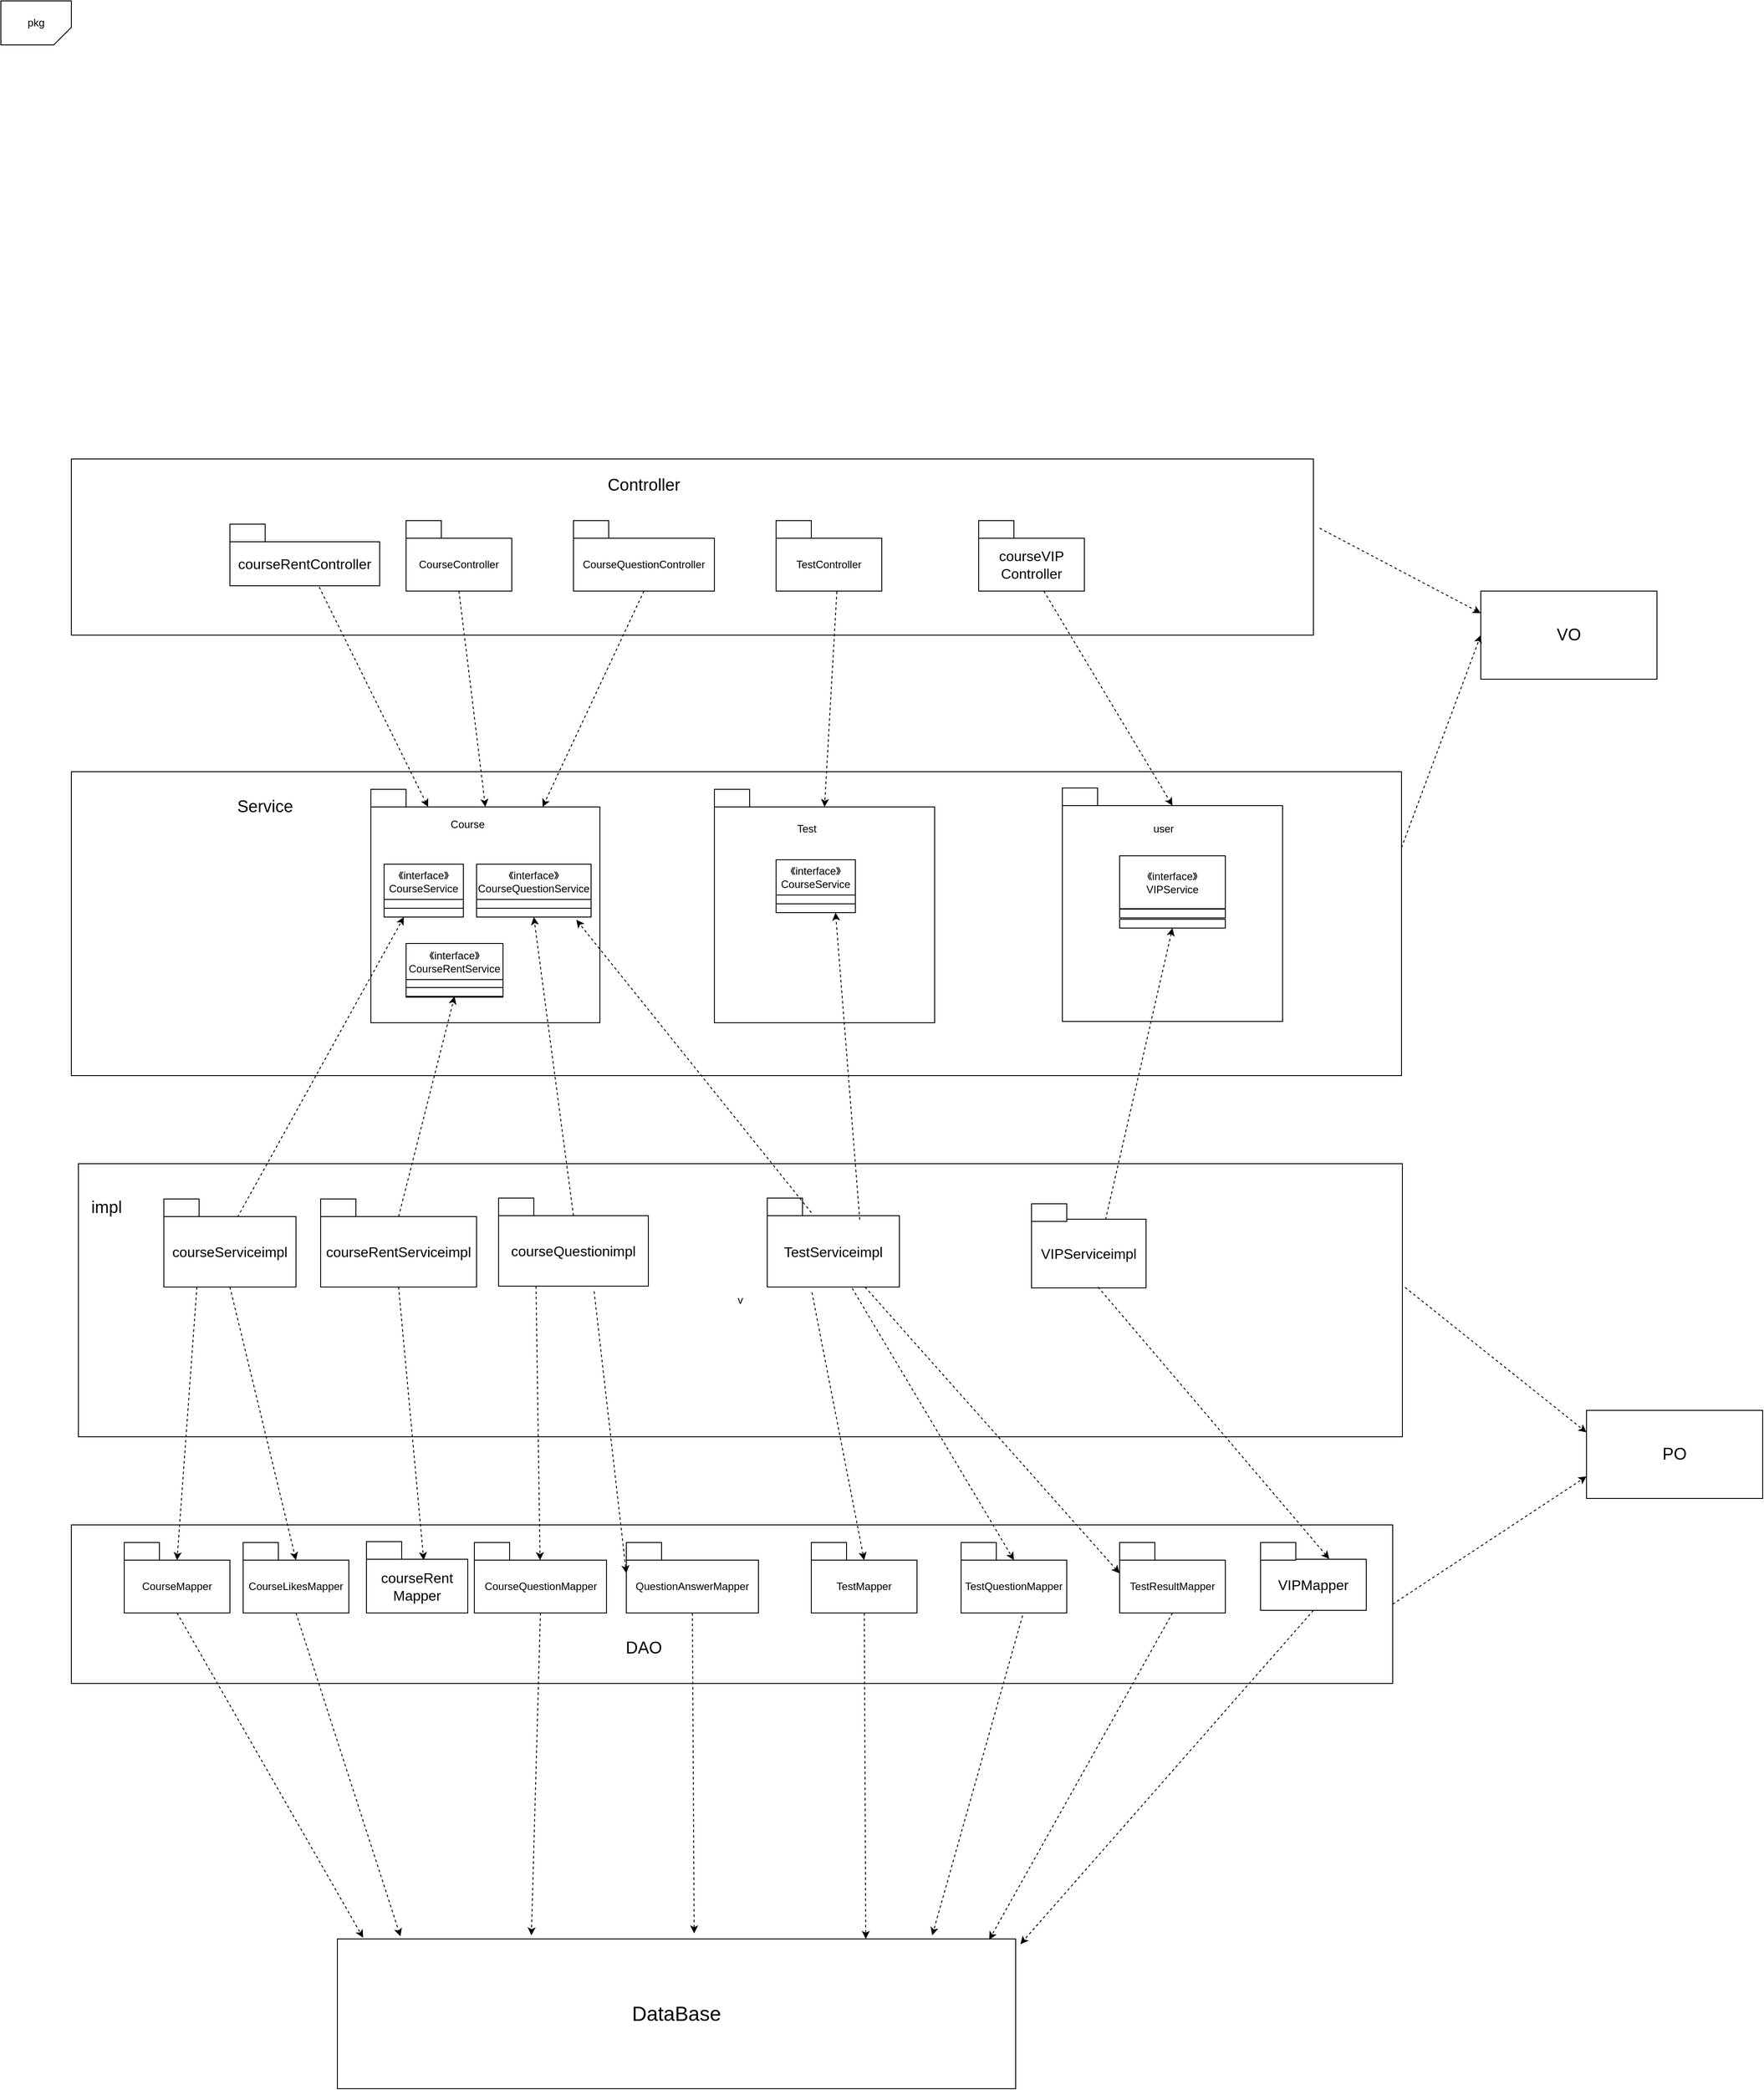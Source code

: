 <mxfile version="12.2.4" pages="1"><diagram id="tfKe_wLez0hzin0b_gXy" name="Page-1"><mxGraphModel dx="1240" dy="915" grid="1" gridSize="10" guides="1" tooltips="1" connect="1" arrows="1" fold="1" page="1" pageScale="1" pageWidth="827" pageHeight="1169" math="0" shadow="0"><root><mxCell id="0"/><mxCell id="1" parent="0"/><mxCell id="202" value="v" style="rounded=0;whiteSpace=wrap;html=1;" parent="1" vertex="1"><mxGeometry x="148" y="1360" width="1503" height="310" as="geometry"/></mxCell><mxCell id="147" value="" style="rounded=0;whiteSpace=wrap;html=1;" parent="1" vertex="1"><mxGeometry x="140" y="1770" width="1500" height="180" as="geometry"/></mxCell><mxCell id="144" value="" style="rounded=0;whiteSpace=wrap;html=1;" parent="1" vertex="1"><mxGeometry x="140" y="915" width="1510" height="345" as="geometry"/></mxCell><mxCell id="140" value="" style="rounded=0;whiteSpace=wrap;html=1;" parent="1" vertex="1"><mxGeometry x="140" y="560" width="1410" height="200" as="geometry"/></mxCell><mxCell id="97" value="pkg" style="shape=card;whiteSpace=wrap;html=1;direction=west;size=20;" parent="1" vertex="1"><mxGeometry x="60" y="40" width="80" height="50" as="geometry"/></mxCell><mxCell id="98" value="CourseController" style="rounded=0;whiteSpace=wrap;html=1;" parent="1" vertex="1"><mxGeometry x="520" y="650" width="120" height="60" as="geometry"/></mxCell><mxCell id="99" value="CourseQuestionController" style="rounded=0;whiteSpace=wrap;html=1;" parent="1" vertex="1"><mxGeometry x="710" y="650" width="160" height="60" as="geometry"/></mxCell><mxCell id="100" value="TestController" style="rounded=0;whiteSpace=wrap;html=1;" parent="1" vertex="1"><mxGeometry x="940" y="650" width="120" height="60" as="geometry"/></mxCell><mxCell id="101" value="" style="rounded=0;whiteSpace=wrap;html=1;" parent="1" vertex="1"><mxGeometry x="520" y="630" width="40" height="20" as="geometry"/></mxCell><mxCell id="102" value="" style="rounded=0;whiteSpace=wrap;html=1;" parent="1" vertex="1"><mxGeometry x="710" y="630" width="40" height="20" as="geometry"/></mxCell><mxCell id="103" value="" style="rounded=0;whiteSpace=wrap;html=1;" parent="1" vertex="1"><mxGeometry x="940" y="630" width="40" height="20" as="geometry"/></mxCell><mxCell id="104" value="" style="rounded=0;whiteSpace=wrap;html=1;" parent="1" vertex="1"><mxGeometry x="480" y="955" width="260" height="245" as="geometry"/></mxCell><mxCell id="105" value="" style="rounded=0;whiteSpace=wrap;html=1;" parent="1" vertex="1"><mxGeometry x="480" y="935" width="40" height="20" as="geometry"/></mxCell><mxCell id="108" value="" style="rounded=0;whiteSpace=wrap;html=1;" parent="1" vertex="1"><mxGeometry x="870" y="955" width="250" height="245" as="geometry"/></mxCell><mxCell id="109" value="" style="rounded=0;whiteSpace=wrap;html=1;" parent="1" vertex="1"><mxGeometry x="870" y="935" width="40" height="20" as="geometry"/></mxCell><mxCell id="110" value="CourseMapper" style="rounded=0;whiteSpace=wrap;html=1;" parent="1" vertex="1"><mxGeometry x="200" y="1810" width="120" height="60" as="geometry"/></mxCell><mxCell id="111" value="CourseLikesMapper" style="rounded=0;whiteSpace=wrap;html=1;" parent="1" vertex="1"><mxGeometry x="335" y="1810" width="120" height="60" as="geometry"/></mxCell><mxCell id="112" value="CourseQuestionMapper" style="rounded=0;whiteSpace=wrap;html=1;" parent="1" vertex="1"><mxGeometry x="597.5" y="1810" width="150" height="60" as="geometry"/></mxCell><mxCell id="114" value="QuestionAnswerMapper" style="rounded=0;whiteSpace=wrap;html=1;" parent="1" vertex="1"><mxGeometry x="770" y="1810" width="150" height="60" as="geometry"/></mxCell><mxCell id="115" value="TestMapper" style="rounded=0;whiteSpace=wrap;html=1;" parent="1" vertex="1"><mxGeometry x="980" y="1810" width="120" height="60" as="geometry"/></mxCell><mxCell id="116" value="" style="rounded=0;whiteSpace=wrap;html=1;" parent="1" vertex="1"><mxGeometry x="980" y="1790" width="40" height="20" as="geometry"/></mxCell><mxCell id="117" value="TestQuestionMapper" style="rounded=0;whiteSpace=wrap;html=1;" parent="1" vertex="1"><mxGeometry x="1150" y="1810" width="120" height="60" as="geometry"/></mxCell><mxCell id="118" value="" style="rounded=0;whiteSpace=wrap;html=1;" parent="1" vertex="1"><mxGeometry x="1150" y="1790" width="40" height="20" as="geometry"/></mxCell><mxCell id="119" value="TestResultMapper" style="rounded=0;whiteSpace=wrap;html=1;" parent="1" vertex="1"><mxGeometry x="1330" y="1810" width="120" height="60" as="geometry"/></mxCell><mxCell id="120" value="" style="rounded=0;whiteSpace=wrap;html=1;" parent="1" vertex="1"><mxGeometry x="1330" y="1790" width="40" height="20" as="geometry"/></mxCell><mxCell id="123" value="" style="rounded=0;whiteSpace=wrap;html=1;" parent="1" vertex="1"><mxGeometry x="200" y="1790" width="40" height="20" as="geometry"/></mxCell><mxCell id="124" value="" style="rounded=0;whiteSpace=wrap;html=1;" parent="1" vertex="1"><mxGeometry x="335" y="1790" width="40" height="20" as="geometry"/></mxCell><mxCell id="125" value="" style="rounded=0;whiteSpace=wrap;html=1;" parent="1" vertex="1"><mxGeometry x="597.5" y="1790" width="40" height="20" as="geometry"/></mxCell><mxCell id="126" value="" style="rounded=0;whiteSpace=wrap;html=1;" parent="1" vertex="1"><mxGeometry x="770" y="1790" width="40" height="20" as="geometry"/></mxCell><mxCell id="128" value="" style="endArrow=classic;html=1;exitX=0.5;exitY=1;exitDx=0;exitDy=0;entryX=0.5;entryY=0;entryDx=0;entryDy=0;dashed=1;" parent="1" source="98" target="104" edge="1"><mxGeometry width="50" height="50" relative="1" as="geometry"><mxPoint x="580" y="1010" as="sourcePoint"/><mxPoint x="630" y="960" as="targetPoint"/></mxGeometry></mxCell><mxCell id="129" value="" style="endArrow=classic;html=1;dashed=1;entryX=0.75;entryY=0;entryDx=0;entryDy=0;exitX=0.5;exitY=1;exitDx=0;exitDy=0;" parent="1" source="99" target="104" edge="1"><mxGeometry width="50" height="50" relative="1" as="geometry"><mxPoint x="790" y="940" as="sourcePoint"/><mxPoint x="790" y="955" as="targetPoint"/></mxGeometry></mxCell><mxCell id="130" value="" style="endArrow=classic;html=1;dashed=1;exitX=0.575;exitY=1.008;exitDx=0;exitDy=0;exitPerimeter=0;entryX=0.5;entryY=0;entryDx=0;entryDy=0;" parent="1" source="100" target="108" edge="1"><mxGeometry width="50" height="50" relative="1" as="geometry"><mxPoint x="1015" y="1020" as="sourcePoint"/><mxPoint x="1065" y="970" as="targetPoint"/></mxGeometry></mxCell><mxCell id="131" value="" style="endArrow=classic;html=1;dashed=1;exitX=0.25;exitY=1;exitDx=0;exitDy=0;entryX=0.5;entryY=0;entryDx=0;entryDy=0;" parent="1" source="193" target="110" edge="1"><mxGeometry width="50" height="50" relative="1" as="geometry"><mxPoint x="470" y="1240" as="sourcePoint"/><mxPoint x="280" y="1290" as="targetPoint"/></mxGeometry></mxCell><mxCell id="132" value="" style="endArrow=classic;html=1;dashed=1;exitX=0.5;exitY=1;exitDx=0;exitDy=0;entryX=0.5;entryY=0;entryDx=0;entryDy=0;" parent="1" source="193" target="111" edge="1"><mxGeometry width="50" height="50" relative="1" as="geometry"><mxPoint x="560" y="1220" as="sourcePoint"/><mxPoint x="610" y="1170" as="targetPoint"/></mxGeometry></mxCell><mxCell id="137" value="" style="endArrow=classic;html=1;dashed=1;exitX=0.338;exitY=1.074;exitDx=0;exitDy=0;entryX=0.5;entryY=0;entryDx=0;entryDy=0;exitPerimeter=0;" parent="1" source="196" target="115" edge="1"><mxGeometry width="50" height="50" relative="1" as="geometry"><mxPoint x="1015" y="1220" as="sourcePoint"/><mxPoint x="1065" y="1170" as="targetPoint"/></mxGeometry></mxCell><mxCell id="138" value="" style="endArrow=classic;html=1;dashed=1;exitX=0.643;exitY=1.018;exitDx=0;exitDy=0;entryX=0.5;entryY=0;entryDx=0;entryDy=0;exitPerimeter=0;" parent="1" source="196" target="117" edge="1"><mxGeometry width="50" height="50" relative="1" as="geometry"><mxPoint x="1110" y="1200" as="sourcePoint"/><mxPoint x="1160" y="1150" as="targetPoint"/></mxGeometry></mxCell><mxCell id="139" value="" style="endArrow=classic;html=1;dashed=1;entryX=0;entryY=0.25;entryDx=0;entryDy=0;" parent="1" source="196" target="119" edge="1"><mxGeometry width="50" height="50" relative="1" as="geometry"><mxPoint x="1150" y="1180" as="sourcePoint"/><mxPoint x="1200" y="1130" as="targetPoint"/></mxGeometry></mxCell><mxCell id="143" value="&lt;font style=&quot;font-size: 19px&quot;&gt;Controller&lt;/font&gt;" style="text;html=1;strokeColor=none;fillColor=none;align=center;verticalAlign=middle;whiteSpace=wrap;rounded=0;" parent="1" vertex="1"><mxGeometry x="770" y="580" width="40" height="20" as="geometry"/></mxCell><mxCell id="146" value="&lt;font style=&quot;font-size: 19px&quot;&gt;Service&lt;/font&gt;" style="text;html=1;strokeColor=none;fillColor=none;align=center;verticalAlign=middle;whiteSpace=wrap;rounded=0;" parent="1" vertex="1"><mxGeometry x="340" y="945" width="40" height="20" as="geometry"/></mxCell><mxCell id="149" value="&lt;font style=&quot;font-size: 19px&quot;&gt;DAO&lt;/font&gt;" style="text;html=1;strokeColor=none;fillColor=none;align=center;verticalAlign=middle;whiteSpace=wrap;rounded=0;" parent="1" vertex="1"><mxGeometry x="770" y="1900" width="40" height="20" as="geometry"/></mxCell><mxCell id="156" value="&lt;font style=&quot;font-size: 19px&quot;&gt;PO&lt;/font&gt;&lt;br&gt;" style="rounded=0;whiteSpace=wrap;html=1;" parent="1" vertex="1"><mxGeometry x="1860" y="1640" width="200" height="100" as="geometry"/></mxCell><mxCell id="157" value="&lt;font style=&quot;font-size: 19px&quot;&gt;VO&lt;/font&gt;" style="rounded=0;whiteSpace=wrap;html=1;" parent="1" vertex="1"><mxGeometry x="1740" y="710" width="200" height="100" as="geometry"/></mxCell><mxCell id="158" value="" style="endArrow=classic;html=1;dashed=1;exitX=1.005;exitY=0.393;exitDx=0;exitDy=0;exitPerimeter=0;entryX=0;entryY=0.25;entryDx=0;entryDy=0;" parent="1" source="140" target="157" edge="1"><mxGeometry width="50" height="50" relative="1" as="geometry"><mxPoint x="1650" y="750" as="sourcePoint"/><mxPoint x="1970" y="770" as="targetPoint"/></mxGeometry></mxCell><mxCell id="159" value="" style="endArrow=classic;html=1;dashed=1;entryX=0;entryY=0.5;entryDx=0;entryDy=0;exitX=1;exitY=0.25;exitDx=0;exitDy=0;" parent="1" source="144" target="157" edge="1"><mxGeometry width="50" height="50" relative="1" as="geometry"><mxPoint x="1550" y="1144" as="sourcePoint"/><mxPoint x="1680" y="1144" as="targetPoint"/></mxGeometry></mxCell><mxCell id="160" value="" style="endArrow=classic;html=1;dashed=1;entryX=0;entryY=0.75;entryDx=0;entryDy=0;exitX=1;exitY=0.5;exitDx=0;exitDy=0;" parent="1" source="147" target="156" edge="1"><mxGeometry width="50" height="50" relative="1" as="geometry"><mxPoint x="1550" y="1165" as="sourcePoint"/><mxPoint x="1840" y="1215" as="targetPoint"/></mxGeometry></mxCell><mxCell id="161" value="" style="endArrow=classic;html=1;dashed=1;entryX=0;entryY=0.25;entryDx=0;entryDy=0;exitX=1.002;exitY=0.453;exitDx=0;exitDy=0;exitPerimeter=0;" parent="1" source="202" target="156" edge="1"><mxGeometry width="50" height="50" relative="1" as="geometry"><mxPoint x="1550" y="1430" as="sourcePoint"/><mxPoint x="1700" y="1420" as="targetPoint"/></mxGeometry></mxCell><mxCell id="162" value="&lt;font style=&quot;font-size: 23px&quot;&gt;DataBase&lt;/font&gt;" style="rounded=0;whiteSpace=wrap;html=1;" parent="1" vertex="1"><mxGeometry x="442" y="2240" width="770" height="170" as="geometry"/></mxCell><mxCell id="163" value="" style="endArrow=classic;html=1;exitX=0.5;exitY=1;exitDx=0;exitDy=0;entryX=0.093;entryY=-0.017;entryDx=0;entryDy=0;entryPerimeter=0;dashed=1;" parent="1" source="111" target="162" edge="1"><mxGeometry width="50" height="50" relative="1" as="geometry"><mxPoint x="485" y="1970" as="sourcePoint"/><mxPoint x="535" y="1920" as="targetPoint"/></mxGeometry></mxCell><mxCell id="165" value="" style="endArrow=classic;html=1;dashed=1;exitX=0.5;exitY=1;exitDx=0;exitDy=0;entryX=0.286;entryY=-0.024;entryDx=0;entryDy=0;entryPerimeter=0;" parent="1" source="112" target="162" edge="1"><mxGeometry width="50" height="50" relative="1" as="geometry"><mxPoint x="640" y="1980" as="sourcePoint"/><mxPoint x="690" y="1930" as="targetPoint"/></mxGeometry></mxCell><mxCell id="166" value="" style="endArrow=classic;html=1;dashed=1;exitX=0.5;exitY=1;exitDx=0;exitDy=0;entryX=0.526;entryY=-0.037;entryDx=0;entryDy=0;entryPerimeter=0;" parent="1" source="114" target="162" edge="1"><mxGeometry width="50" height="50" relative="1" as="geometry"><mxPoint x="870" y="1960" as="sourcePoint"/><mxPoint x="920" y="1910" as="targetPoint"/></mxGeometry></mxCell><mxCell id="167" value="" style="endArrow=classic;html=1;dashed=1;entryX=0.779;entryY=0;entryDx=0;entryDy=0;entryPerimeter=0;" parent="1" source="115" target="162" edge="1"><mxGeometry width="50" height="50" relative="1" as="geometry"><mxPoint x="1040" y="1940" as="sourcePoint"/><mxPoint x="1090" y="1890" as="targetPoint"/></mxGeometry></mxCell><mxCell id="168" value="" style="endArrow=classic;html=1;dashed=1;exitX=0.582;exitY=1.048;exitDx=0;exitDy=0;exitPerimeter=0;entryX=0.877;entryY=-0.024;entryDx=0;entryDy=0;entryPerimeter=0;" parent="1" source="117" target="162" edge="1"><mxGeometry width="50" height="50" relative="1" as="geometry"><mxPoint x="1220" y="1970" as="sourcePoint"/><mxPoint x="1120" y="2058" as="targetPoint"/></mxGeometry></mxCell><mxCell id="169" value="" style="endArrow=classic;html=1;dashed=1;exitX=0.5;exitY=1;exitDx=0;exitDy=0;entryX=0.961;entryY=0.005;entryDx=0;entryDy=0;entryPerimeter=0;" parent="1" source="119" target="162" edge="1"><mxGeometry width="50" height="50" relative="1" as="geometry"><mxPoint x="1365" y="2010" as="sourcePoint"/><mxPoint x="1180" y="2059" as="targetPoint"/></mxGeometry></mxCell><mxCell id="170" value="" style="endArrow=classic;html=1;dashed=1;exitX=0.5;exitY=1;exitDx=0;exitDy=0;entryX=0.038;entryY=-0.008;entryDx=0;entryDy=0;entryPerimeter=0;" parent="1" source="110" target="162" edge="1"><mxGeometry width="50" height="50" relative="1" as="geometry"><mxPoint x="50" y="2300" as="sourcePoint"/><mxPoint x="380" y="1980" as="targetPoint"/></mxGeometry></mxCell><mxCell id="171" value="《interface》&lt;br&gt;CourseService" style="rounded=0;whiteSpace=wrap;html=1;" parent="1" vertex="1"><mxGeometry x="495" y="1020" width="90" height="40" as="geometry"/></mxCell><mxCell id="172" value="" style="rounded=0;whiteSpace=wrap;html=1;" parent="1" vertex="1"><mxGeometry x="495" y="1060" width="90" height="20" as="geometry"/></mxCell><mxCell id="173" value="" style="rounded=0;whiteSpace=wrap;html=1;" parent="1" vertex="1"><mxGeometry x="495" y="1070" width="90" height="10" as="geometry"/></mxCell><mxCell id="174" value="《interface》&lt;br&gt;CourseQuestionService" style="rounded=0;whiteSpace=wrap;html=1;" parent="1" vertex="1"><mxGeometry x="600" y="1020" width="130" height="40" as="geometry"/></mxCell><mxCell id="178" value="" style="rounded=0;whiteSpace=wrap;html=1;" parent="1" vertex="1"><mxGeometry x="600" y="1060" width="130" height="10" as="geometry"/></mxCell><mxCell id="179" value="" style="rounded=0;whiteSpace=wrap;html=1;" parent="1" vertex="1"><mxGeometry x="600" y="1070" width="130" height="10" as="geometry"/></mxCell><mxCell id="180" value="Course" style="text;html=1;strokeColor=none;fillColor=none;align=center;verticalAlign=middle;whiteSpace=wrap;rounded=0;" parent="1" vertex="1"><mxGeometry x="570" y="965" width="40" height="20" as="geometry"/></mxCell><mxCell id="184" value="《interface》&lt;br&gt;CourseService" style="rounded=0;whiteSpace=wrap;html=1;" parent="1" vertex="1"><mxGeometry x="940" y="1015" width="90" height="40" as="geometry"/></mxCell><mxCell id="186" value="" style="rounded=0;whiteSpace=wrap;html=1;" parent="1" vertex="1"><mxGeometry x="940" y="1055" width="90" height="10" as="geometry"/></mxCell><mxCell id="187" value="" style="rounded=0;whiteSpace=wrap;html=1;" parent="1" vertex="1"><mxGeometry x="940" y="1065" width="90" height="10" as="geometry"/></mxCell><mxCell id="188" value="Test" style="text;html=1;strokeColor=none;fillColor=none;align=center;verticalAlign=middle;whiteSpace=wrap;rounded=0;" parent="1" vertex="1"><mxGeometry x="955" y="969.5" width="40" height="20" as="geometry"/></mxCell><mxCell id="189" value="" style="endArrow=classic;html=1;dashed=1;exitX=0.25;exitY=1;exitDx=0;exitDy=0;" parent="1" source="194" target="112" edge="1"><mxGeometry width="50" height="50" relative="1" as="geometry"><mxPoint x="630" y="1200.5" as="sourcePoint"/><mxPoint x="680" y="1150.5" as="targetPoint"/></mxGeometry></mxCell><mxCell id="190" value="" style="endArrow=classic;html=1;dashed=1;entryX=0;entryY=0.25;entryDx=0;entryDy=0;exitX=0.638;exitY=1.075;exitDx=0;exitDy=0;exitPerimeter=0;" parent="1" source="194" target="114" edge="1"><mxGeometry width="50" height="50" relative="1" as="geometry"><mxPoint x="675" y="1204" as="sourcePoint"/><mxPoint x="725" y="1154" as="targetPoint"/></mxGeometry></mxCell><mxCell id="191" value="" style="rounded=0;whiteSpace=wrap;html=1;" parent="1" vertex="1"><mxGeometry x="245" y="1400" width="40" height="20" as="geometry"/></mxCell><mxCell id="193" value="&lt;font style=&quot;font-size: 16px&quot;&gt;courseServiceimpl&lt;/font&gt;" style="rounded=0;whiteSpace=wrap;html=1;" parent="1" vertex="1"><mxGeometry x="245" y="1420" width="150" height="80" as="geometry"/></mxCell><mxCell id="194" value="&lt;font style=&quot;font-size: 16px&quot;&gt;courseQuestionimpl&lt;/font&gt;" style="rounded=0;whiteSpace=wrap;html=1;" parent="1" vertex="1"><mxGeometry x="625" y="1419" width="170" height="80" as="geometry"/></mxCell><mxCell id="195" value="" style="rounded=0;whiteSpace=wrap;html=1;" parent="1" vertex="1"><mxGeometry x="625" y="1399" width="40" height="20" as="geometry"/></mxCell><mxCell id="196" value="&lt;font style=&quot;font-size: 16px&quot;&gt;TestServiceimpl&lt;/font&gt;" style="rounded=0;whiteSpace=wrap;html=1;" parent="1" vertex="1"><mxGeometry x="930" y="1419" width="150" height="81" as="geometry"/></mxCell><mxCell id="197" value="" style="rounded=0;whiteSpace=wrap;html=1;" parent="1" vertex="1"><mxGeometry x="930" y="1399" width="40" height="20" as="geometry"/></mxCell><mxCell id="198" value="" style="endArrow=classic;html=1;dashed=1;entryX=0.25;entryY=1;entryDx=0;entryDy=0;exitX=0.558;exitY=0.007;exitDx=0;exitDy=0;exitPerimeter=0;" parent="1" target="173" edge="1" source="193"><mxGeometry width="50" height="50" relative="1" as="geometry"><mxPoint x="380" y="1423.5" as="sourcePoint"/><mxPoint x="430" y="1373.5" as="targetPoint"/></mxGeometry></mxCell><mxCell id="199" value="" style="endArrow=classic;html=1;dashed=1;entryX=0.5;entryY=1;entryDx=0;entryDy=0;exitX=0.5;exitY=0;exitDx=0;exitDy=0;" parent="1" target="179" edge="1" source="194"><mxGeometry width="50" height="50" relative="1" as="geometry"><mxPoint x="675" y="1422.5" as="sourcePoint"/><mxPoint x="725" y="1372.5" as="targetPoint"/></mxGeometry></mxCell><mxCell id="200" value="" style="endArrow=classic;html=1;dashed=1;entryX=0.75;entryY=1;entryDx=0;entryDy=0;" parent="1" target="187" edge="1"><mxGeometry width="50" height="50" relative="1" as="geometry"><mxPoint x="1035" y="1423.5" as="sourcePoint"/><mxPoint x="1085" y="1373.5" as="targetPoint"/></mxGeometry></mxCell><mxCell id="201" value="" style="endArrow=classic;html=1;dashed=1;entryX=0.871;entryY=1.314;entryDx=0;entryDy=0;entryPerimeter=0;" parent="1" target="179" edge="1"><mxGeometry width="50" height="50" relative="1" as="geometry"><mxPoint x="980" y="1415.5" as="sourcePoint"/><mxPoint x="1030" y="1365.5" as="targetPoint"/></mxGeometry></mxCell><mxCell id="203" value="&lt;font style=&quot;font-size: 19px&quot;&gt;impl&lt;/font&gt;" style="text;html=1;strokeColor=none;fillColor=none;align=center;verticalAlign=middle;whiteSpace=wrap;rounded=0;" parent="1" vertex="1"><mxGeometry x="160" y="1400" width="40" height="20" as="geometry"/></mxCell><mxCell id="204" value="&lt;font style=&quot;font-size: 16px&quot;&gt;courseRentController&lt;/font&gt;" style="rounded=0;whiteSpace=wrap;html=1;" vertex="1" parent="1"><mxGeometry x="320" y="654" width="170" height="50" as="geometry"/></mxCell><mxCell id="205" value="" style="rounded=0;whiteSpace=wrap;html=1;" vertex="1" parent="1"><mxGeometry x="320" y="634" width="40" height="20" as="geometry"/></mxCell><mxCell id="206" value="" style="endArrow=classic;html=1;exitX=0.596;exitY=1.026;exitDx=0;exitDy=0;entryX=0.25;entryY=0;entryDx=0;entryDy=0;dashed=1;exitPerimeter=0;" edge="1" parent="1" source="204" target="104"><mxGeometry width="50" height="50" relative="1" as="geometry"><mxPoint x="427" y="720" as="sourcePoint"/><mxPoint x="457" y="965" as="targetPoint"/></mxGeometry></mxCell><mxCell id="207" value="《interface》&lt;br&gt;CourseRentService" style="rounded=0;whiteSpace=wrap;html=1;" vertex="1" parent="1"><mxGeometry x="520" y="1110" width="110" height="41" as="geometry"/></mxCell><mxCell id="208" value="" style="rounded=0;whiteSpace=wrap;html=1;" vertex="1" parent="1"><mxGeometry x="520" y="1151" width="110" height="20" as="geometry"/></mxCell><mxCell id="209" value="" style="rounded=0;whiteSpace=wrap;html=1;" vertex="1" parent="1"><mxGeometry x="520" y="1160" width="110" height="10" as="geometry"/></mxCell><mxCell id="212" value="&lt;font style=&quot;font-size: 16px&quot;&gt;courseRentServiceimpl&lt;/font&gt;" style="rounded=0;whiteSpace=wrap;html=1;" vertex="1" parent="1"><mxGeometry x="423" y="1420" width="177" height="80" as="geometry"/></mxCell><mxCell id="213" value="" style="rounded=0;whiteSpace=wrap;html=1;" vertex="1" parent="1"><mxGeometry x="423" y="1400" width="40" height="20" as="geometry"/></mxCell><mxCell id="214" value="" style="endArrow=classic;html=1;dashed=1;entryX=0.5;entryY=1;entryDx=0;entryDy=0;exitX=0.5;exitY=0;exitDx=0;exitDy=0;" edge="1" parent="1" source="212" target="209"><mxGeometry width="50" height="50" relative="1" as="geometry"><mxPoint x="381.2" y="1508.56" as="sourcePoint"/><mxPoint x="570" y="1168" as="targetPoint"/></mxGeometry></mxCell><mxCell id="215" value="&lt;font style=&quot;font-size: 16px&quot;&gt;courseRent&lt;br&gt;Mapper&lt;/font&gt;" style="rounded=0;whiteSpace=wrap;html=1;" vertex="1" parent="1"><mxGeometry x="475" y="1809" width="115" height="61" as="geometry"/></mxCell><mxCell id="218" value="" style="rounded=0;whiteSpace=wrap;html=1;" vertex="1" parent="1"><mxGeometry x="475" y="1789" width="40" height="20" as="geometry"/></mxCell><mxCell id="219" value="" style="endArrow=classic;html=1;dashed=1;exitX=0.5;exitY=1;exitDx=0;exitDy=0;entryX=0.565;entryY=0.016;entryDx=0;entryDy=0;entryPerimeter=0;" edge="1" parent="1" source="212" target="215"><mxGeometry width="50" height="50" relative="1" as="geometry"><mxPoint x="500" y="1500" as="sourcePoint"/><mxPoint x="575" y="1810" as="targetPoint"/></mxGeometry></mxCell><mxCell id="220" value="" style="rounded=0;whiteSpace=wrap;html=1;" vertex="1" parent="1"><mxGeometry x="1170" y="630" width="40" height="20" as="geometry"/></mxCell><mxCell id="221" value="&lt;font style=&quot;font-size: 16px&quot;&gt;courseVIP&lt;br&gt;Controller&lt;/font&gt;" style="rounded=0;whiteSpace=wrap;html=1;" vertex="1" parent="1"><mxGeometry x="1170" y="650" width="120" height="60" as="geometry"/></mxCell><mxCell id="222" value="&lt;font style=&quot;font-size: 16px&quot;&gt;VIPServiceimpl&lt;/font&gt;" style="rounded=0;whiteSpace=wrap;html=1;" vertex="1" parent="1"><mxGeometry x="1230" y="1423" width="130" height="78" as="geometry"/></mxCell><mxCell id="223" value="" style="rounded=0;whiteSpace=wrap;html=1;" vertex="1" parent="1"><mxGeometry x="1230" y="1405.5" width="40" height="20" as="geometry"/></mxCell><mxCell id="224" value="" style="rounded=0;whiteSpace=wrap;html=1;" vertex="1" parent="1"><mxGeometry x="1265" y="953.5" width="250" height="245" as="geometry"/></mxCell><mxCell id="225" value="user" style="text;html=1;strokeColor=none;fillColor=none;align=center;verticalAlign=middle;whiteSpace=wrap;rounded=0;" vertex="1" parent="1"><mxGeometry x="1360" y="969.5" width="40" height="20" as="geometry"/></mxCell><mxCell id="226" value="" style="rounded=0;whiteSpace=wrap;html=1;" vertex="1" parent="1"><mxGeometry x="1265" y="933.5" width="40" height="20" as="geometry"/></mxCell><mxCell id="227" value="《interface》&lt;br&gt;VIPService" style="rounded=0;whiteSpace=wrap;html=1;" vertex="1" parent="1"><mxGeometry x="1330" y="1010.5" width="120" height="60" as="geometry"/></mxCell><mxCell id="228" value="" style="rounded=0;whiteSpace=wrap;html=1;" vertex="1" parent="1"><mxGeometry x="1330" y="1071" width="120" height="10" as="geometry"/></mxCell><mxCell id="229" value="" style="rounded=0;whiteSpace=wrap;html=1;" vertex="1" parent="1"><mxGeometry x="1330" y="1082.5" width="120" height="10" as="geometry"/></mxCell><mxCell id="230" value="" style="endArrow=classic;html=1;dashed=1;entryX=0.5;entryY=1;entryDx=0;entryDy=0;" edge="1" parent="1" target="229"><mxGeometry width="50" height="50" relative="1" as="geometry"><mxPoint x="1314" y="1423.5" as="sourcePoint"/><mxPoint x="1286.5" y="1075" as="targetPoint"/></mxGeometry></mxCell><mxCell id="231" value="&lt;font style=&quot;font-size: 16px&quot;&gt;VIPMapper&lt;/font&gt;" style="rounded=0;whiteSpace=wrap;html=1;" vertex="1" parent="1"><mxGeometry x="1490" y="1809" width="120" height="58" as="geometry"/></mxCell><mxCell id="232" value="" style="rounded=0;whiteSpace=wrap;html=1;" vertex="1" parent="1"><mxGeometry x="1490" y="1790" width="40" height="20" as="geometry"/></mxCell><mxCell id="233" value="" style="endArrow=classic;html=1;dashed=1;entryX=0.65;entryY=-0.006;entryDx=0;entryDy=0;entryPerimeter=0;" edge="1" parent="1" target="231"><mxGeometry width="50" height="50" relative="1" as="geometry"><mxPoint x="1305.512" y="1500.0" as="sourcePoint"/><mxPoint x="1594.5" y="1825" as="targetPoint"/></mxGeometry></mxCell><mxCell id="234" value="" style="endArrow=classic;html=1;dashed=1;exitX=0.5;exitY=1;exitDx=0;exitDy=0;entryX=1.007;entryY=0.035;entryDx=0;entryDy=0;entryPerimeter=0;" edge="1" parent="1" source="231" target="162"><mxGeometry width="50" height="50" relative="1" as="geometry"><mxPoint x="1400" y="1880" as="sourcePoint"/><mxPoint x="1191.97" y="2250.85" as="targetPoint"/></mxGeometry></mxCell><mxCell id="235" value="" style="endArrow=classic;html=1;dashed=1;entryX=0.5;entryY=0;entryDx=0;entryDy=0;" edge="1" parent="1" target="224"><mxGeometry width="50" height="50" relative="1" as="geometry"><mxPoint x="1244" y="710" as="sourcePoint"/><mxPoint x="1230" y="965" as="targetPoint"/></mxGeometry></mxCell></root></mxGraphModel></diagram></mxfile>